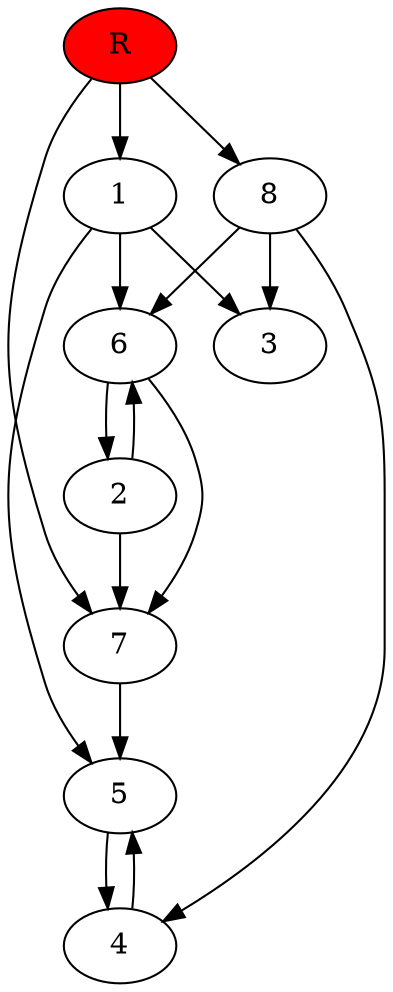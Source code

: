 digraph prb37835 {
	1
	2
	3
	4
	5
	6
	7
	8
	R [fillcolor="#ff0000" style=filled]
	1 -> 3
	1 -> 5
	1 -> 6
	2 -> 6
	2 -> 7
	4 -> 5
	5 -> 4
	6 -> 2
	6 -> 7
	7 -> 5
	8 -> 3
	8 -> 4
	8 -> 6
	R -> 1
	R -> 7
	R -> 8
}
